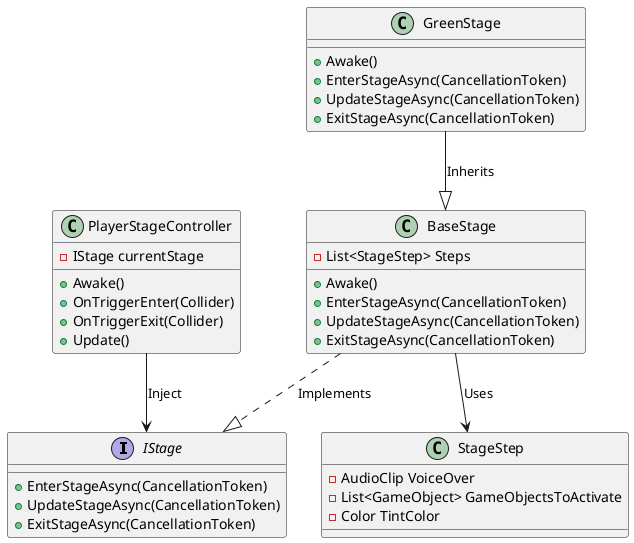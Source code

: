 ﻿@startuml

!define RECTANGLE class
!define INTERFACE interface

INTERFACE IStage {
    +EnterStageAsync(CancellationToken)
    +UpdateStageAsync(CancellationToken)
    +ExitStageAsync(CancellationToken)
}

RECTANGLE PlayerStageController {
    -IStage currentStage
    +Awake()
    +OnTriggerEnter(Collider)
    +OnTriggerExit(Collider)
    +Update()
}

RECTANGLE BaseStage {
    -List<StageStep> Steps
    +Awake()
    +EnterStageAsync(CancellationToken)
    +UpdateStageAsync(CancellationToken)
    +ExitStageAsync(CancellationToken)
}

RECTANGLE GreenStage {
    +Awake()
    +EnterStageAsync(CancellationToken)
    +UpdateStageAsync(CancellationToken)
    +ExitStageAsync(CancellationToken)
}

RECTANGLE StageStep {
    -AudioClip VoiceOver
    -List<GameObject> GameObjectsToActivate
    -Color TintColor
}

PlayerStageController --> IStage: Inject
BaseStage ..|> IStage: Implements
GreenStage --|> BaseStage: Inherits
BaseStage --> StageStep: Uses

@enduml
